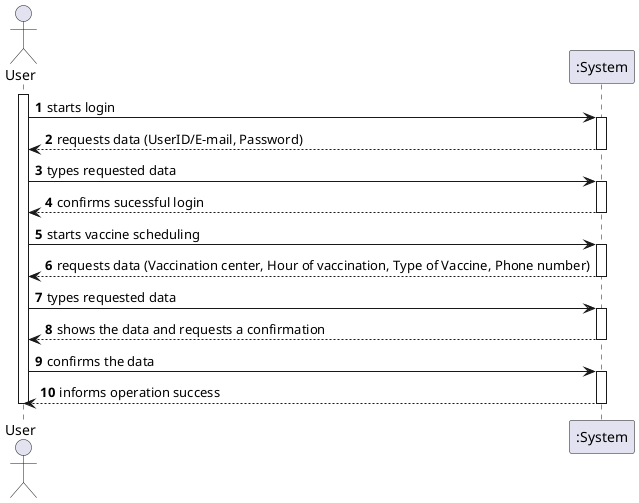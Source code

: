 @startuml
'https://plantuml.com/sequence-diagram

'REFAZER QUANDO ABACAR A PROGRAMAÇÃO


autonumber
actor "User" as USER

activate USER
USER -> ":System" : starts login
activate ":System"
":System" --> USER : requests data (UserID/E-mail, Password)
deactivate ":System"

USER -> ":System" : types requested data
activate ":System"
":System" --> USER : confirms sucessful login
deactivate ":System"

USER -> ":System" : starts vaccine scheduling
activate ":System"
":System" --> USER :  requests data (Vaccination center, Hour of vaccination, Type of Vaccine, Phone number)
deactivate ":System"

USER -> ":System" : types requested data
activate ":System"
":System" --> USER : shows the data and requests a confirmation
deactivate ":System"

USER -> ":System" : confirms the data
activate ":System"
":System" --> USER : informs operation success
deactivate ":System"


deactivate USER
@enduml